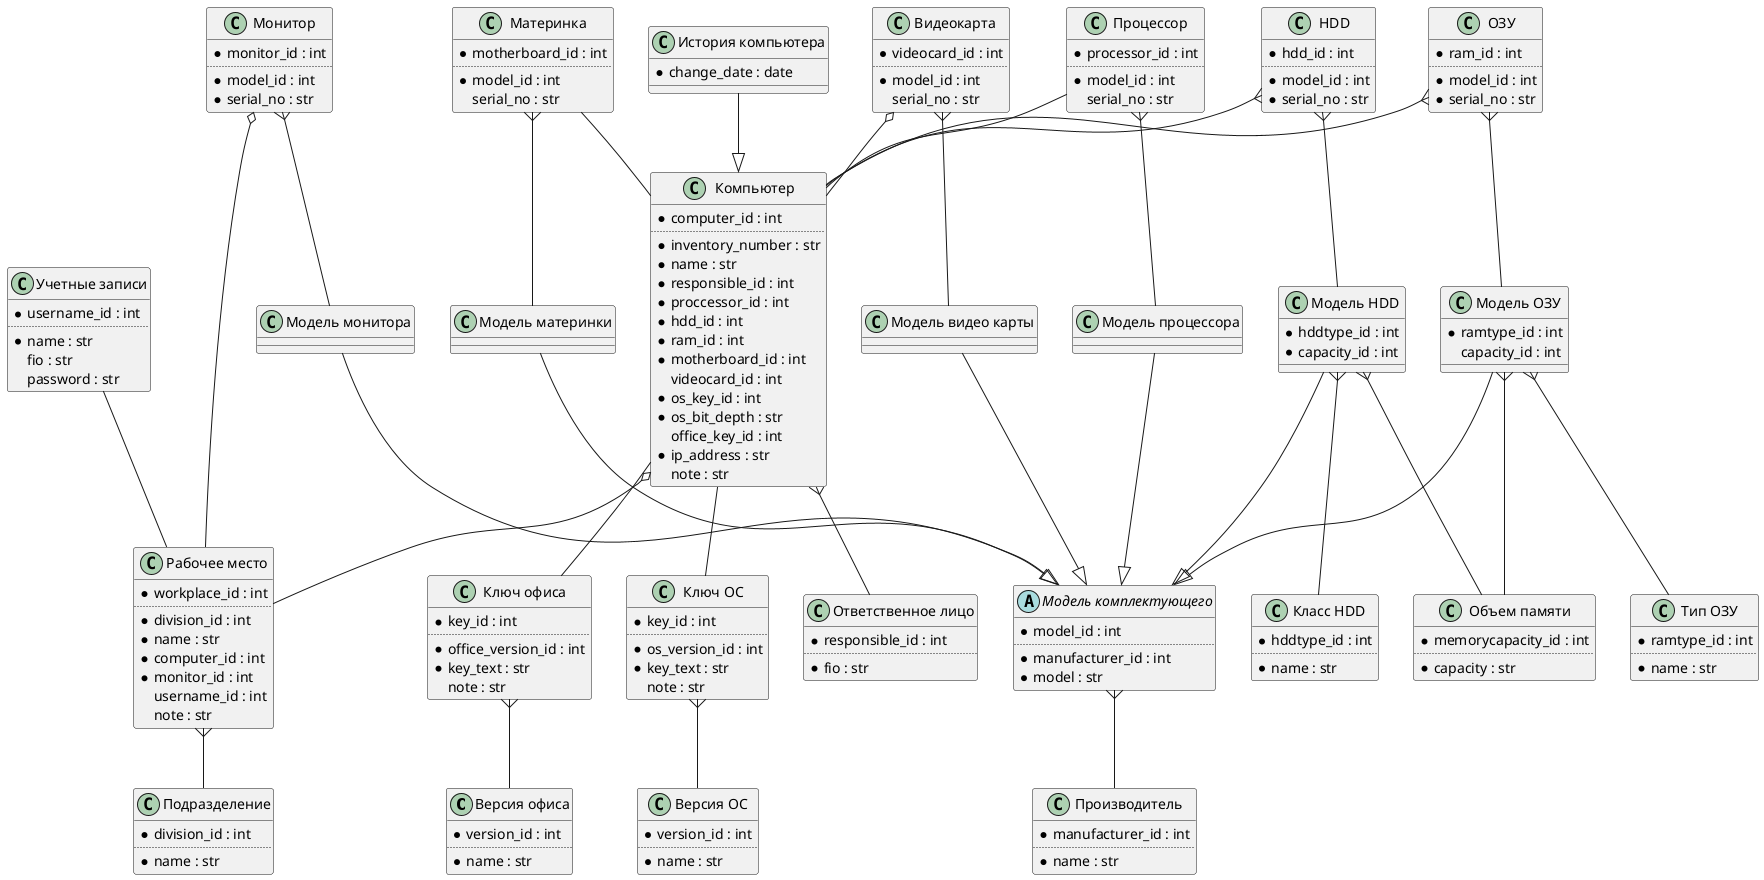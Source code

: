 @startuml

class "Версия офиса" as OfficeVersion {
	{field} *version_id : int
	..
	{field} *name : str
}

class "Ключ офиса" as OfficeKey {
	{field} *key_id : int
	..
	{field} *office_version_id : int
	{field} *key_text : str
	{field} note : str
}

class "Версия ОС" as OSVersion {
	{field} *version_id : int
	..
	{field} *name : str
}

class "Ключ ОС" as OSKey {
	{field} *key_id : int
	..
	{field} *os_version_id : int
	{field} *key_text : str
	{field} note : str
}

class "Подразделение" as Division {
	{field} *division_id : int
	..
	{field} *name : str
}

class "Рабочее место" as WorkPlace {
	{field} *workplace_id : int
	..
	{field} *division_id : int
	{field} *name : str
	{field} *computer_id : int
	{field} *monitor_id : int
	{field} username_id : int
	{field} note : str
} 

class "Компьютер" as Computer {
	{field} *computer_id : int
	..
	{field} *inventory_number : str
	{field} *name : str
	{field} *responsible_id : int
	{field} *proccessor_id : int
	{field} *hdd_id : int
	{field} *ram_id : int
	{field} *motherboard_id : int
	{field} videocard_id : int
	{field} *os_key_id : int
	{field} *os_bit_depth : str
	{field} office_key_id : int
	{field} *ip_address : str
	{field} note : str
}	

class "История компьютера" as ComputerHistory {
	{field} *change_date : date
}

class "Монитор" as Monitor {
	{field} *monitor_id : int
	..
	{field} *model_id : int
	{field} *serial_no : str
}

class "Учетные записи" as UserName {
	{field} *username_id : int
	..
	{field} *name : str
	{field} fio : str
	{field} password : str
}

class "Ответственное лицо" as Responsible {
	{field} *responsible_id : int
	..
	{field} *fio : str
} 
		
class "Производитель" as Manufacturer {
	{field} *manufacturer_id : int
	..
	{field} *name : str
}

abstract class "Модель комплектующего" as AbstractAccessoryModel {
	{field} *model_id : int
	..
	{field} *manufacturer_id : int
	{field} *model : str
}

class "Тип ОЗУ" as RAMType {
	{field} *ramtype_id : int
	..
	{field} *name : str
}

class "Объем памяти" as MemoryCapacity {
	{field} *memorycapacity_id : int
	..
	{field} *capacity : str	
}

class "Модель ОЗУ" as RAMModel {
	{field} *ramtype_id : int
	{field} capacity_id : int
}

class "ОЗУ" as RAM {
	{field} *ram_id : int
	..
	{field} *model_id : int
	{field} *serial_no : str
}

class "Класс HDD" as HDDType {
	{field} *hddtype_id : int
	..
	{field} *name : str
}

class "Модель HDD" as HDDModel {
	{field} *hddtype_id : int
	{field} *capacity_id : int	
}

class "HDD" as HDD {
	{field} *hdd_id : int
	..
	{field} *model_id : int
	{field} *serial_no : str
}


class "Модель монитора" as MonitorModel {
}		

class "Модель материнки" as MotherboardModel {
}

class "Материнка" as Motherboard {
	{field} *motherboard_id : int
	..
	{field} *model_id : int
	{field} serial_no : str
}

class "Модель видео карты" as VideocardModel {
}

class "Видеокарта" as Videocard {
	{field} *videocard_id : int
	..
	{field} *model_id : int
	{field} serial_no : str
}

class "Модель процессора" as ProcessorModel {
}

class "Процессор" as Processor {
	{field} *processor_id : int
	..
	{field} *model_id : int
	{field} serial_no : str
}

OfficeKey }-- OfficeVersion
OSKey }-- OSVersion
WorkPlace }-- Division	
Computer -- OSKey
Computer -- OfficeKey
Computer o-- WorkPlace	
Computer }-- Responsible
ComputerHistory --|> Computer
AbstractAccessoryModel }-- Manufacturer
MonitorModel --|> AbstractAccessoryModel		
Monitor o-- WorkPlace
Monitor }-- MonitorModel
UserName -- WorkPlace
RAMModel }-- RAMType
RAMModel }-- MemoryCapacity
RAMModel --|> AbstractAccessoryModel
RAM }-- RAMModel
RAM }-- Computer
HDDModel }-- HDDType
HDD }-- Computer	
HDDModel --|> AbstractAccessoryModel
HDDModel }-- MemoryCapacity
HDD }-- HDDModel	
MotherboardModel --|> AbstractAccessoryModel
Motherboard }-- MotherboardModel
Motherboard -- Computer		
VideocardModel --|> AbstractAccessoryModel
Videocard }-- VideocardModel
Videocard o-- Computer		
ProcessorModel --|> AbstractAccessoryModel
Processor }-- ProcessorModel
Processor -- Computer

@enduml
